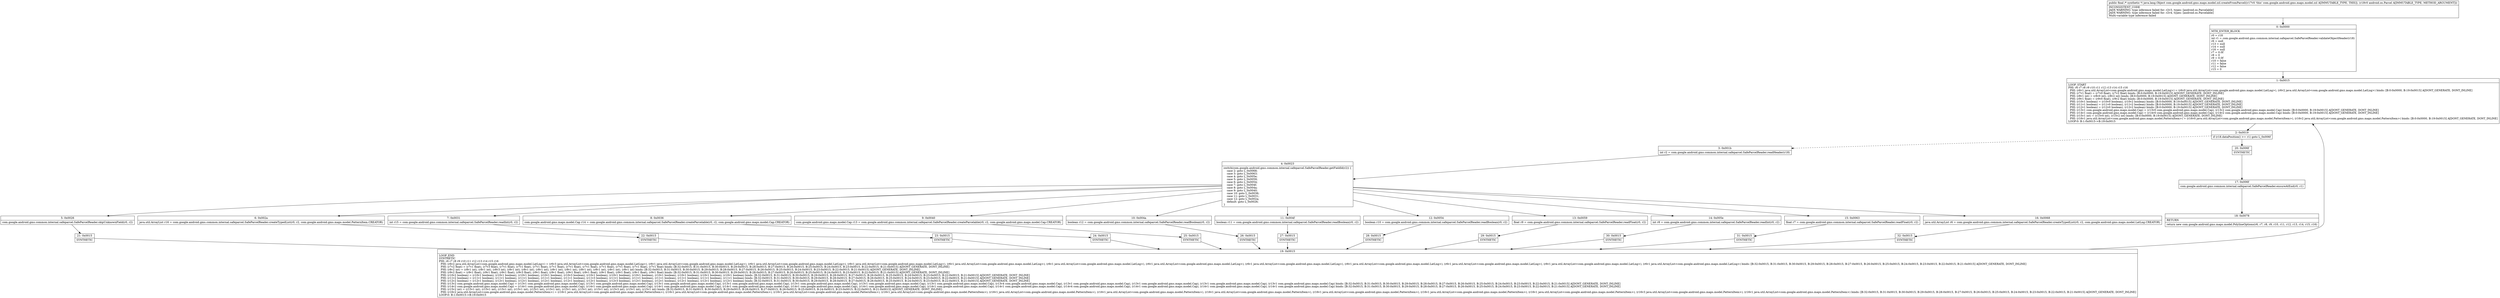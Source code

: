 digraph "CFG forcom.google.android.gms.maps.model.zzl.createFromParcel(Landroid\/os\/Parcel;)Ljava\/lang\/Object;" {
Node_0 [shape=record,label="{0\:\ 0x0000|MTH_ENTER_BLOCK\l|r0 = r18\lint r1 = com.google.android.gms.common.internal.safeparcel.SafeParcelReader.validateObjectHeader(r18)\lr6 = null\lr13 = null\lr14 = null\lr16 = null\lr7 = 0.0f\lr8 = 0\lr9 = 0.0f\lr10 = false\lr11 = false\lr12 = false\lr15 = 0\l}"];
Node_1 [shape=record,label="{1\:\ 0x0015|LOOP_START\lPHI: r6 r7 r8 r9 r10 r11 r12 r13 r14 r15 r16 \l  PHI: (r6v1 java.util.ArrayList\<com.google.android.gms.maps.model.LatLng\>) = (r6v0 java.util.ArrayList\<com.google.android.gms.maps.model.LatLng\>), (r6v2 java.util.ArrayList\<com.google.android.gms.maps.model.LatLng\>) binds: [B:0:0x0000, B:19:0x0015] A[DONT_GENERATE, DONT_INLINE]\l  PHI: (r7v1 float) = (r7v0 float), (r7v2 float) binds: [B:0:0x0000, B:19:0x0015] A[DONT_GENERATE, DONT_INLINE]\l  PHI: (r8v1 int) = (r8v0 int), (r8v2 int) binds: [B:0:0x0000, B:19:0x0015] A[DONT_GENERATE, DONT_INLINE]\l  PHI: (r9v1 float) = (r9v0 float), (r9v2 float) binds: [B:0:0x0000, B:19:0x0015] A[DONT_GENERATE, DONT_INLINE]\l  PHI: (r10v1 boolean) = (r10v0 boolean), (r10v2 boolean) binds: [B:0:0x0000, B:19:0x0015] A[DONT_GENERATE, DONT_INLINE]\l  PHI: (r11v1 boolean) = (r11v0 boolean), (r11v2 boolean) binds: [B:0:0x0000, B:19:0x0015] A[DONT_GENERATE, DONT_INLINE]\l  PHI: (r12v1 boolean) = (r12v0 boolean), (r12v2 boolean) binds: [B:0:0x0000, B:19:0x0015] A[DONT_GENERATE, DONT_INLINE]\l  PHI: (r13v1 com.google.android.gms.maps.model.Cap) = (r13v0 com.google.android.gms.maps.model.Cap), (r13v2 com.google.android.gms.maps.model.Cap) binds: [B:0:0x0000, B:19:0x0015] A[DONT_GENERATE, DONT_INLINE]\l  PHI: (r14v1 com.google.android.gms.maps.model.Cap) = (r14v0 com.google.android.gms.maps.model.Cap), (r14v2 com.google.android.gms.maps.model.Cap) binds: [B:0:0x0000, B:19:0x0015] A[DONT_GENERATE, DONT_INLINE]\l  PHI: (r15v1 int) = (r15v0 int), (r15v2 int) binds: [B:0:0x0000, B:19:0x0015] A[DONT_GENERATE, DONT_INLINE]\l  PHI: (r16v1 java.util.ArrayList\<com.google.android.gms.maps.model.PatternItem\>) = (r16v0 java.util.ArrayList\<com.google.android.gms.maps.model.PatternItem\>), (r16v2 java.util.ArrayList\<com.google.android.gms.maps.model.PatternItem\>) binds: [B:0:0x0000, B:19:0x0015] A[DONT_GENERATE, DONT_INLINE]\lLOOP:0: B:1:0x0015\-\>B:19:0x0015\l}"];
Node_2 [shape=record,label="{2\:\ 0x0019|if (r18.dataPosition() \>= r1) goto L_0x006f\l}"];
Node_3 [shape=record,label="{3\:\ 0x001b|int r2 = com.google.android.gms.common.internal.safeparcel.SafeParcelReader.readHeader(r18)\l}"];
Node_4 [shape=record,label="{4\:\ 0x0023|switch(com.google.android.gms.common.internal.safeparcel.SafeParcelReader.getFieldId(r2)) \{\l    case 2: goto L_0x0068;\l    case 3: goto L_0x0063;\l    case 4: goto L_0x005e;\l    case 5: goto L_0x0059;\l    case 6: goto L_0x0054;\l    case 7: goto L_0x004f;\l    case 8: goto L_0x004a;\l    case 9: goto L_0x0040;\l    case 10: goto L_0x0036;\l    case 11: goto L_0x0031;\l    case 12: goto L_0x002a;\l    default: goto L_0x0026;\l\}\l}"];
Node_5 [shape=record,label="{5\:\ 0x0026|com.google.android.gms.common.internal.safeparcel.SafeParcelReader.skipUnknownField(r0, r2)\l}"];
Node_6 [shape=record,label="{6\:\ 0x002a|java.util.ArrayList r16 = com.google.android.gms.common.internal.safeparcel.SafeParcelReader.createTypedList(r0, r2, com.google.android.gms.maps.model.PatternItem.CREATOR)\l}"];
Node_7 [shape=record,label="{7\:\ 0x0031|int r15 = com.google.android.gms.common.internal.safeparcel.SafeParcelReader.readInt(r0, r2)\l}"];
Node_8 [shape=record,label="{8\:\ 0x0036|com.google.android.gms.maps.model.Cap r14 = com.google.android.gms.common.internal.safeparcel.SafeParcelReader.createParcelable(r0, r2, com.google.android.gms.maps.model.Cap.CREATOR)\l}"];
Node_9 [shape=record,label="{9\:\ 0x0040|com.google.android.gms.maps.model.Cap r13 = com.google.android.gms.common.internal.safeparcel.SafeParcelReader.createParcelable(r0, r2, com.google.android.gms.maps.model.Cap.CREATOR)\l}"];
Node_10 [shape=record,label="{10\:\ 0x004a|boolean r12 = com.google.android.gms.common.internal.safeparcel.SafeParcelReader.readBoolean(r0, r2)\l}"];
Node_11 [shape=record,label="{11\:\ 0x004f|boolean r11 = com.google.android.gms.common.internal.safeparcel.SafeParcelReader.readBoolean(r0, r2)\l}"];
Node_12 [shape=record,label="{12\:\ 0x0054|boolean r10 = com.google.android.gms.common.internal.safeparcel.SafeParcelReader.readBoolean(r0, r2)\l}"];
Node_13 [shape=record,label="{13\:\ 0x0059|float r9 = com.google.android.gms.common.internal.safeparcel.SafeParcelReader.readFloat(r0, r2)\l}"];
Node_14 [shape=record,label="{14\:\ 0x005e|int r8 = com.google.android.gms.common.internal.safeparcel.SafeParcelReader.readInt(r0, r2)\l}"];
Node_15 [shape=record,label="{15\:\ 0x0063|float r7 = com.google.android.gms.common.internal.safeparcel.SafeParcelReader.readFloat(r0, r2)\l}"];
Node_16 [shape=record,label="{16\:\ 0x0068|java.util.ArrayList r6 = com.google.android.gms.common.internal.safeparcel.SafeParcelReader.createTypedList(r0, r2, com.google.android.gms.maps.model.LatLng.CREATOR)\l}"];
Node_17 [shape=record,label="{17\:\ 0x006f|com.google.android.gms.common.internal.safeparcel.SafeParcelReader.ensureAtEnd(r0, r1)\l}"];
Node_18 [shape=record,label="{18\:\ 0x0078|RETURN\l|return new com.google.android.gms.maps.model.PolylineOptions(r6, r7, r8, r9, r10, r11, r12, r13, r14, r15, r16)\l}"];
Node_19 [shape=record,label="{19\:\ 0x0015|LOOP_END\lSYNTHETIC\lPHI: r6 r7 r8 r9 r10 r11 r12 r13 r14 r15 r16 \l  PHI: (r6v2 java.util.ArrayList\<com.google.android.gms.maps.model.LatLng\>) = (r6v3 java.util.ArrayList\<com.google.android.gms.maps.model.LatLng\>), (r6v1 java.util.ArrayList\<com.google.android.gms.maps.model.LatLng\>), (r6v1 java.util.ArrayList\<com.google.android.gms.maps.model.LatLng\>), (r6v1 java.util.ArrayList\<com.google.android.gms.maps.model.LatLng\>), (r6v1 java.util.ArrayList\<com.google.android.gms.maps.model.LatLng\>), (r6v1 java.util.ArrayList\<com.google.android.gms.maps.model.LatLng\>), (r6v1 java.util.ArrayList\<com.google.android.gms.maps.model.LatLng\>), (r6v1 java.util.ArrayList\<com.google.android.gms.maps.model.LatLng\>), (r6v1 java.util.ArrayList\<com.google.android.gms.maps.model.LatLng\>), (r6v1 java.util.ArrayList\<com.google.android.gms.maps.model.LatLng\>), (r6v1 java.util.ArrayList\<com.google.android.gms.maps.model.LatLng\>), (r6v1 java.util.ArrayList\<com.google.android.gms.maps.model.LatLng\>) binds: [B:32:0x0015, B:31:0x0015, B:30:0x0015, B:29:0x0015, B:28:0x0015, B:27:0x0015, B:26:0x0015, B:25:0x0015, B:24:0x0015, B:23:0x0015, B:22:0x0015, B:21:0x0015] A[DONT_GENERATE, DONT_INLINE]\l  PHI: (r7v2 float) = (r7v1 float), (r7v3 float), (r7v1 float), (r7v1 float), (r7v1 float), (r7v1 float), (r7v1 float), (r7v1 float), (r7v1 float), (r7v1 float), (r7v1 float), (r7v1 float) binds: [B:32:0x0015, B:31:0x0015, B:30:0x0015, B:29:0x0015, B:28:0x0015, B:27:0x0015, B:26:0x0015, B:25:0x0015, B:24:0x0015, B:23:0x0015, B:22:0x0015, B:21:0x0015] A[DONT_GENERATE, DONT_INLINE]\l  PHI: (r8v2 int) = (r8v1 int), (r8v1 int), (r8v3 int), (r8v1 int), (r8v1 int), (r8v1 int), (r8v1 int), (r8v1 int), (r8v1 int), (r8v1 int), (r8v1 int), (r8v1 int) binds: [B:32:0x0015, B:31:0x0015, B:30:0x0015, B:29:0x0015, B:28:0x0015, B:27:0x0015, B:26:0x0015, B:25:0x0015, B:24:0x0015, B:23:0x0015, B:22:0x0015, B:21:0x0015] A[DONT_GENERATE, DONT_INLINE]\l  PHI: (r9v2 float) = (r9v1 float), (r9v1 float), (r9v1 float), (r9v3 float), (r9v1 float), (r9v1 float), (r9v1 float), (r9v1 float), (r9v1 float), (r9v1 float), (r9v1 float), (r9v1 float) binds: [B:32:0x0015, B:31:0x0015, B:30:0x0015, B:29:0x0015, B:28:0x0015, B:27:0x0015, B:26:0x0015, B:25:0x0015, B:24:0x0015, B:23:0x0015, B:22:0x0015, B:21:0x0015] A[DONT_GENERATE, DONT_INLINE]\l  PHI: (r10v2 boolean) = (r10v1 boolean), (r10v1 boolean), (r10v1 boolean), (r10v1 boolean), (r10v3 boolean), (r10v1 boolean), (r10v1 boolean), (r10v1 boolean), (r10v1 boolean), (r10v1 boolean), (r10v1 boolean), (r10v1 boolean) binds: [B:32:0x0015, B:31:0x0015, B:30:0x0015, B:29:0x0015, B:28:0x0015, B:27:0x0015, B:26:0x0015, B:25:0x0015, B:24:0x0015, B:23:0x0015, B:22:0x0015, B:21:0x0015] A[DONT_GENERATE, DONT_INLINE]\l  PHI: (r11v2 boolean) = (r11v1 boolean), (r11v1 boolean), (r11v1 boolean), (r11v1 boolean), (r11v1 boolean), (r11v3 boolean), (r11v1 boolean), (r11v1 boolean), (r11v1 boolean), (r11v1 boolean), (r11v1 boolean), (r11v1 boolean) binds: [B:32:0x0015, B:31:0x0015, B:30:0x0015, B:29:0x0015, B:28:0x0015, B:27:0x0015, B:26:0x0015, B:25:0x0015, B:24:0x0015, B:23:0x0015, B:22:0x0015, B:21:0x0015] A[DONT_GENERATE, DONT_INLINE]\l  PHI: (r12v2 boolean) = (r12v1 boolean), (r12v1 boolean), (r12v1 boolean), (r12v1 boolean), (r12v1 boolean), (r12v1 boolean), (r12v3 boolean), (r12v1 boolean), (r12v1 boolean), (r12v1 boolean), (r12v1 boolean), (r12v1 boolean) binds: [B:32:0x0015, B:31:0x0015, B:30:0x0015, B:29:0x0015, B:28:0x0015, B:27:0x0015, B:26:0x0015, B:25:0x0015, B:24:0x0015, B:23:0x0015, B:22:0x0015, B:21:0x0015] A[DONT_GENERATE, DONT_INLINE]\l  PHI: (r13v2 com.google.android.gms.maps.model.Cap) = (r13v1 com.google.android.gms.maps.model.Cap), (r13v1 com.google.android.gms.maps.model.Cap), (r13v1 com.google.android.gms.maps.model.Cap), (r13v1 com.google.android.gms.maps.model.Cap), (r13v1 com.google.android.gms.maps.model.Cap), (r13v1 com.google.android.gms.maps.model.Cap), (r13v1 com.google.android.gms.maps.model.Cap), (r13v4 com.google.android.gms.maps.model.Cap), (r13v1 com.google.android.gms.maps.model.Cap), (r13v1 com.google.android.gms.maps.model.Cap), (r13v1 com.google.android.gms.maps.model.Cap), (r13v1 com.google.android.gms.maps.model.Cap) binds: [B:32:0x0015, B:31:0x0015, B:30:0x0015, B:29:0x0015, B:28:0x0015, B:27:0x0015, B:26:0x0015, B:25:0x0015, B:24:0x0015, B:23:0x0015, B:22:0x0015, B:21:0x0015] A[DONT_GENERATE, DONT_INLINE]\l  PHI: (r14v2 com.google.android.gms.maps.model.Cap) = (r14v1 com.google.android.gms.maps.model.Cap), (r14v1 com.google.android.gms.maps.model.Cap), (r14v1 com.google.android.gms.maps.model.Cap), (r14v1 com.google.android.gms.maps.model.Cap), (r14v1 com.google.android.gms.maps.model.Cap), (r14v1 com.google.android.gms.maps.model.Cap), (r14v1 com.google.android.gms.maps.model.Cap), (r14v1 com.google.android.gms.maps.model.Cap), (r14v4 com.google.android.gms.maps.model.Cap), (r14v1 com.google.android.gms.maps.model.Cap), (r14v1 com.google.android.gms.maps.model.Cap), (r14v1 com.google.android.gms.maps.model.Cap) binds: [B:32:0x0015, B:31:0x0015, B:30:0x0015, B:29:0x0015, B:28:0x0015, B:27:0x0015, B:26:0x0015, B:25:0x0015, B:24:0x0015, B:23:0x0015, B:22:0x0015, B:21:0x0015] A[DONT_GENERATE, DONT_INLINE]\l  PHI: (r15v2 int) = (r15v1 int), (r15v1 int), (r15v1 int), (r15v1 int), (r15v1 int), (r15v1 int), (r15v1 int), (r15v1 int), (r15v1 int), (r15v3 int), (r15v1 int), (r15v1 int) binds: [B:32:0x0015, B:31:0x0015, B:30:0x0015, B:29:0x0015, B:28:0x0015, B:27:0x0015, B:26:0x0015, B:25:0x0015, B:24:0x0015, B:23:0x0015, B:22:0x0015, B:21:0x0015] A[DONT_GENERATE, DONT_INLINE]\l  PHI: (r16v2 java.util.ArrayList\<com.google.android.gms.maps.model.PatternItem\>) = (r16v1 java.util.ArrayList\<com.google.android.gms.maps.model.PatternItem\>), (r16v1 java.util.ArrayList\<com.google.android.gms.maps.model.PatternItem\>), (r16v1 java.util.ArrayList\<com.google.android.gms.maps.model.PatternItem\>), (r16v1 java.util.ArrayList\<com.google.android.gms.maps.model.PatternItem\>), (r16v1 java.util.ArrayList\<com.google.android.gms.maps.model.PatternItem\>), (r16v1 java.util.ArrayList\<com.google.android.gms.maps.model.PatternItem\>), (r16v1 java.util.ArrayList\<com.google.android.gms.maps.model.PatternItem\>), (r16v1 java.util.ArrayList\<com.google.android.gms.maps.model.PatternItem\>), (r16v1 java.util.ArrayList\<com.google.android.gms.maps.model.PatternItem\>), (r16v1 java.util.ArrayList\<com.google.android.gms.maps.model.PatternItem\>), (r16v3 java.util.ArrayList\<com.google.android.gms.maps.model.PatternItem\>), (r16v1 java.util.ArrayList\<com.google.android.gms.maps.model.PatternItem\>) binds: [B:32:0x0015, B:31:0x0015, B:30:0x0015, B:29:0x0015, B:28:0x0015, B:27:0x0015, B:26:0x0015, B:25:0x0015, B:24:0x0015, B:23:0x0015, B:22:0x0015, B:21:0x0015] A[DONT_GENERATE, DONT_INLINE]\lLOOP:0: B:1:0x0015\-\>B:19:0x0015\l}"];
Node_20 [shape=record,label="{20\:\ 0x006f|SYNTHETIC\l}"];
Node_21 [shape=record,label="{21\:\ 0x0015|SYNTHETIC\l}"];
Node_22 [shape=record,label="{22\:\ 0x0015|SYNTHETIC\l}"];
Node_23 [shape=record,label="{23\:\ 0x0015|SYNTHETIC\l}"];
Node_24 [shape=record,label="{24\:\ 0x0015|SYNTHETIC\l}"];
Node_25 [shape=record,label="{25\:\ 0x0015|SYNTHETIC\l}"];
Node_26 [shape=record,label="{26\:\ 0x0015|SYNTHETIC\l}"];
Node_27 [shape=record,label="{27\:\ 0x0015|SYNTHETIC\l}"];
Node_28 [shape=record,label="{28\:\ 0x0015|SYNTHETIC\l}"];
Node_29 [shape=record,label="{29\:\ 0x0015|SYNTHETIC\l}"];
Node_30 [shape=record,label="{30\:\ 0x0015|SYNTHETIC\l}"];
Node_31 [shape=record,label="{31\:\ 0x0015|SYNTHETIC\l}"];
Node_32 [shape=record,label="{32\:\ 0x0015|SYNTHETIC\l}"];
MethodNode[shape=record,label="{public final \/* synthetic *\/ java.lang.Object com.google.android.gms.maps.model.zzl.createFromParcel((r17v0 'this' com.google.android.gms.maps.model.zzl A[IMMUTABLE_TYPE, THIS]), (r18v0 android.os.Parcel A[IMMUTABLE_TYPE, METHOD_ARGUMENT]))  | INCONSISTENT_CODE\lJADX WARNING: type inference failed for: r2v3, types: [android.os.Parcelable]\lJADX WARNING: type inference failed for: r2v4, types: [android.os.Parcelable]\lMulti\-variable type inference failed\l}"];
MethodNode -> Node_0;
Node_0 -> Node_1;
Node_1 -> Node_2;
Node_2 -> Node_3[style=dashed];
Node_2 -> Node_20;
Node_3 -> Node_4;
Node_4 -> Node_5;
Node_4 -> Node_6;
Node_4 -> Node_7;
Node_4 -> Node_8;
Node_4 -> Node_9;
Node_4 -> Node_10;
Node_4 -> Node_11;
Node_4 -> Node_12;
Node_4 -> Node_13;
Node_4 -> Node_14;
Node_4 -> Node_15;
Node_4 -> Node_16;
Node_5 -> Node_21;
Node_6 -> Node_22;
Node_7 -> Node_23;
Node_8 -> Node_24;
Node_9 -> Node_25;
Node_10 -> Node_26;
Node_11 -> Node_27;
Node_12 -> Node_28;
Node_13 -> Node_29;
Node_14 -> Node_30;
Node_15 -> Node_31;
Node_16 -> Node_32;
Node_17 -> Node_18;
Node_19 -> Node_1;
Node_20 -> Node_17;
Node_21 -> Node_19;
Node_22 -> Node_19;
Node_23 -> Node_19;
Node_24 -> Node_19;
Node_25 -> Node_19;
Node_26 -> Node_19;
Node_27 -> Node_19;
Node_28 -> Node_19;
Node_29 -> Node_19;
Node_30 -> Node_19;
Node_31 -> Node_19;
Node_32 -> Node_19;
}

